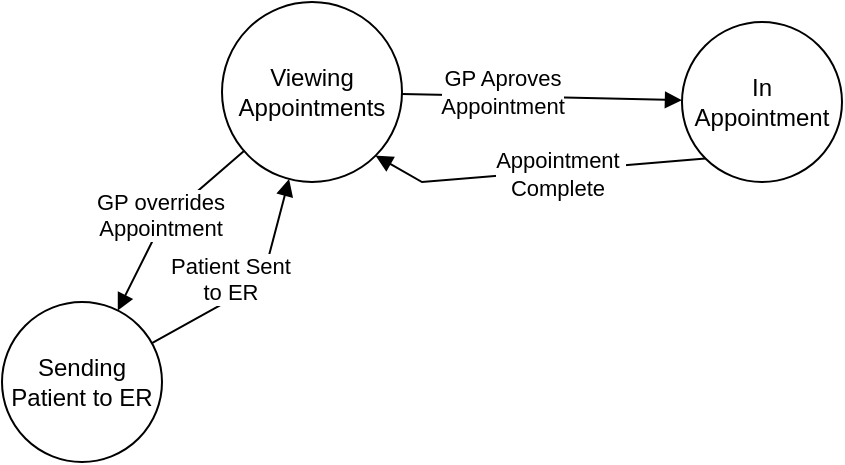 <mxfile version="24.8.3">
  <diagram name="Page-1" id="4nk0adCkyVjRdVhuNVjs">
    <mxGraphModel dx="663" dy="345" grid="1" gridSize="10" guides="1" tooltips="1" connect="1" arrows="1" fold="1" page="1" pageScale="1" pageWidth="850" pageHeight="1100" math="0" shadow="0">
      <root>
        <mxCell id="0" />
        <mxCell id="1" parent="0" />
        <mxCell id="41pfow4yXBDvhuGEHtAJ-1" value="Viewing Appointments" style="ellipse;whiteSpace=wrap;html=1;aspect=fixed;" parent="1" vertex="1">
          <mxGeometry x="240" y="110" width="90" height="90" as="geometry" />
        </mxCell>
        <mxCell id="41pfow4yXBDvhuGEHtAJ-2" value="Sending Patient to ER" style="ellipse;whiteSpace=wrap;html=1;aspect=fixed;" parent="1" vertex="1">
          <mxGeometry x="130" y="260" width="80" height="80" as="geometry" />
        </mxCell>
        <mxCell id="41pfow4yXBDvhuGEHtAJ-3" value="GP overrides&lt;div&gt;Appointment&lt;/div&gt;" style="html=1;verticalAlign=bottom;endArrow=block;curved=0;rounded=0;" parent="1" source="41pfow4yXBDvhuGEHtAJ-1" target="41pfow4yXBDvhuGEHtAJ-2" edge="1">
          <mxGeometry x="0.26" y="4" width="80" relative="1" as="geometry">
            <mxPoint x="190" y="250" as="sourcePoint" />
            <mxPoint x="270" y="250" as="targetPoint" />
            <Array as="points">
              <mxPoint x="210" y="220" />
            </Array>
            <mxPoint as="offset" />
          </mxGeometry>
        </mxCell>
        <mxCell id="41pfow4yXBDvhuGEHtAJ-4" value="Patient Sent&lt;div&gt;to ER&lt;/div&gt;" style="html=1;verticalAlign=bottom;endArrow=block;curved=0;rounded=0;" parent="1" source="41pfow4yXBDvhuGEHtAJ-2" target="41pfow4yXBDvhuGEHtAJ-1" edge="1">
          <mxGeometry x="-0.281" y="-4" width="80" relative="1" as="geometry">
            <mxPoint x="320" y="270" as="sourcePoint" />
            <mxPoint x="400" y="270" as="targetPoint" />
            <Array as="points">
              <mxPoint x="260" y="250" />
            </Array>
            <mxPoint as="offset" />
          </mxGeometry>
        </mxCell>
        <mxCell id="41pfow4yXBDvhuGEHtAJ-5" value="" style="html=1;verticalAlign=bottom;endArrow=block;curved=0;rounded=0;" parent="1" source="41pfow4yXBDvhuGEHtAJ-1" target="41pfow4yXBDvhuGEHtAJ-6" edge="1">
          <mxGeometry x="-0.288" y="7" width="80" relative="1" as="geometry">
            <mxPoint x="360" y="160" as="sourcePoint" />
            <mxPoint x="440" y="160" as="targetPoint" />
            <mxPoint as="offset" />
          </mxGeometry>
        </mxCell>
        <mxCell id="3FWi6CW-oHw4jZ8Beorg-2" value="GP Aproves&lt;div&gt;Appointment&lt;/div&gt;" style="edgeLabel;html=1;align=center;verticalAlign=middle;resizable=0;points=[];" vertex="1" connectable="0" parent="41pfow4yXBDvhuGEHtAJ-5">
          <mxGeometry x="-0.43" y="2" relative="1" as="geometry">
            <mxPoint x="10" as="offset" />
          </mxGeometry>
        </mxCell>
        <mxCell id="41pfow4yXBDvhuGEHtAJ-6" value="In Appointment" style="ellipse;whiteSpace=wrap;html=1;aspect=fixed;" parent="1" vertex="1">
          <mxGeometry x="470" y="120" width="80" height="80" as="geometry" />
        </mxCell>
        <mxCell id="41pfow4yXBDvhuGEHtAJ-7" value="" style="html=1;verticalAlign=bottom;endArrow=block;curved=0;rounded=0;entryX=1;entryY=1;entryDx=0;entryDy=0;exitX=0;exitY=1;exitDx=0;exitDy=0;" parent="1" source="41pfow4yXBDvhuGEHtAJ-6" target="41pfow4yXBDvhuGEHtAJ-1" edge="1">
          <mxGeometry x="0.207" y="-9" width="80" relative="1" as="geometry">
            <mxPoint x="550" y="160" as="sourcePoint" />
            <mxPoint x="330" y="190" as="targetPoint" />
            <mxPoint as="offset" />
            <Array as="points">
              <mxPoint x="340" y="200" />
            </Array>
          </mxGeometry>
        </mxCell>
        <mxCell id="3FWi6CW-oHw4jZ8Beorg-1" value="Appointment&amp;nbsp;&lt;div&gt;Complete&amp;nbsp;&lt;/div&gt;" style="edgeLabel;html=1;align=center;verticalAlign=middle;resizable=0;points=[];" vertex="1" connectable="0" parent="41pfow4yXBDvhuGEHtAJ-7">
          <mxGeometry x="0.07" y="1" relative="1" as="geometry">
            <mxPoint x="17" y="-1" as="offset" />
          </mxGeometry>
        </mxCell>
      </root>
    </mxGraphModel>
  </diagram>
</mxfile>
